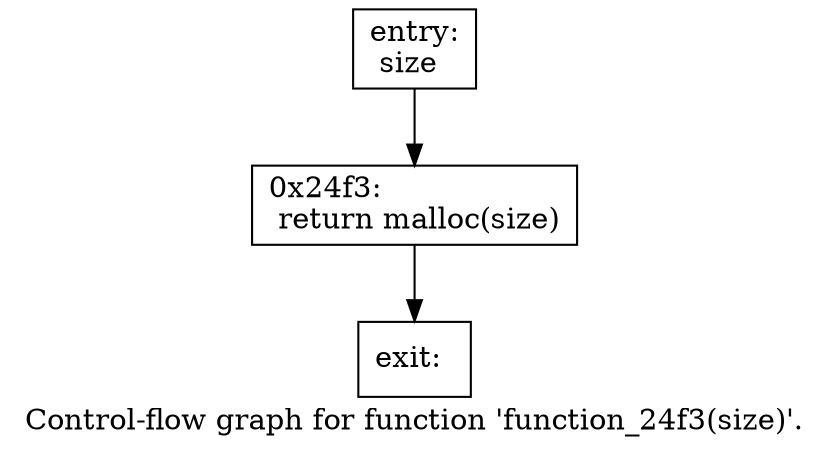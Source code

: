 digraph "Control-flow graph for function 'function_24f3(size)'." {
  label="Control-flow graph for function 'function_24f3(size)'.";
  node [shape=record];

  Node07712440 [label="{entry:\l  size\l}"];
  Node07712440 -> Node077125A8;
  Node077125A8 [label="{0x24f3:\l  return malloc(size)\l}"];
  Node077125A8 -> Node07712758;
  Node07712758 [label="{exit:\l}"];

}
